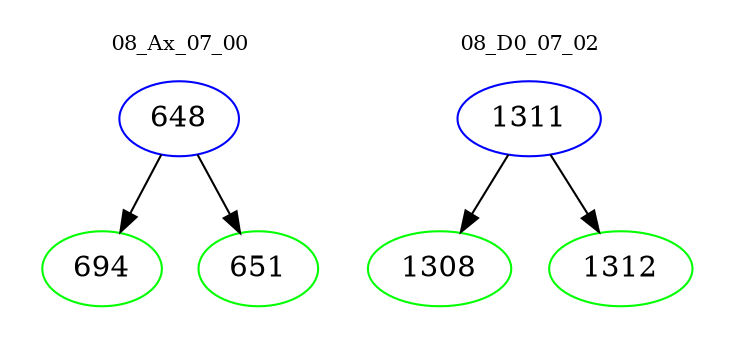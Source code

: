digraph{
subgraph cluster_0 {
color = white
label = "08_Ax_07_00";
fontsize=10;
T0_648 [label="648", color="blue"]
T0_648 -> T0_694 [color="black"]
T0_694 [label="694", color="green"]
T0_648 -> T0_651 [color="black"]
T0_651 [label="651", color="green"]
}
subgraph cluster_1 {
color = white
label = "08_D0_07_02";
fontsize=10;
T1_1311 [label="1311", color="blue"]
T1_1311 -> T1_1308 [color="black"]
T1_1308 [label="1308", color="green"]
T1_1311 -> T1_1312 [color="black"]
T1_1312 [label="1312", color="green"]
}
}
